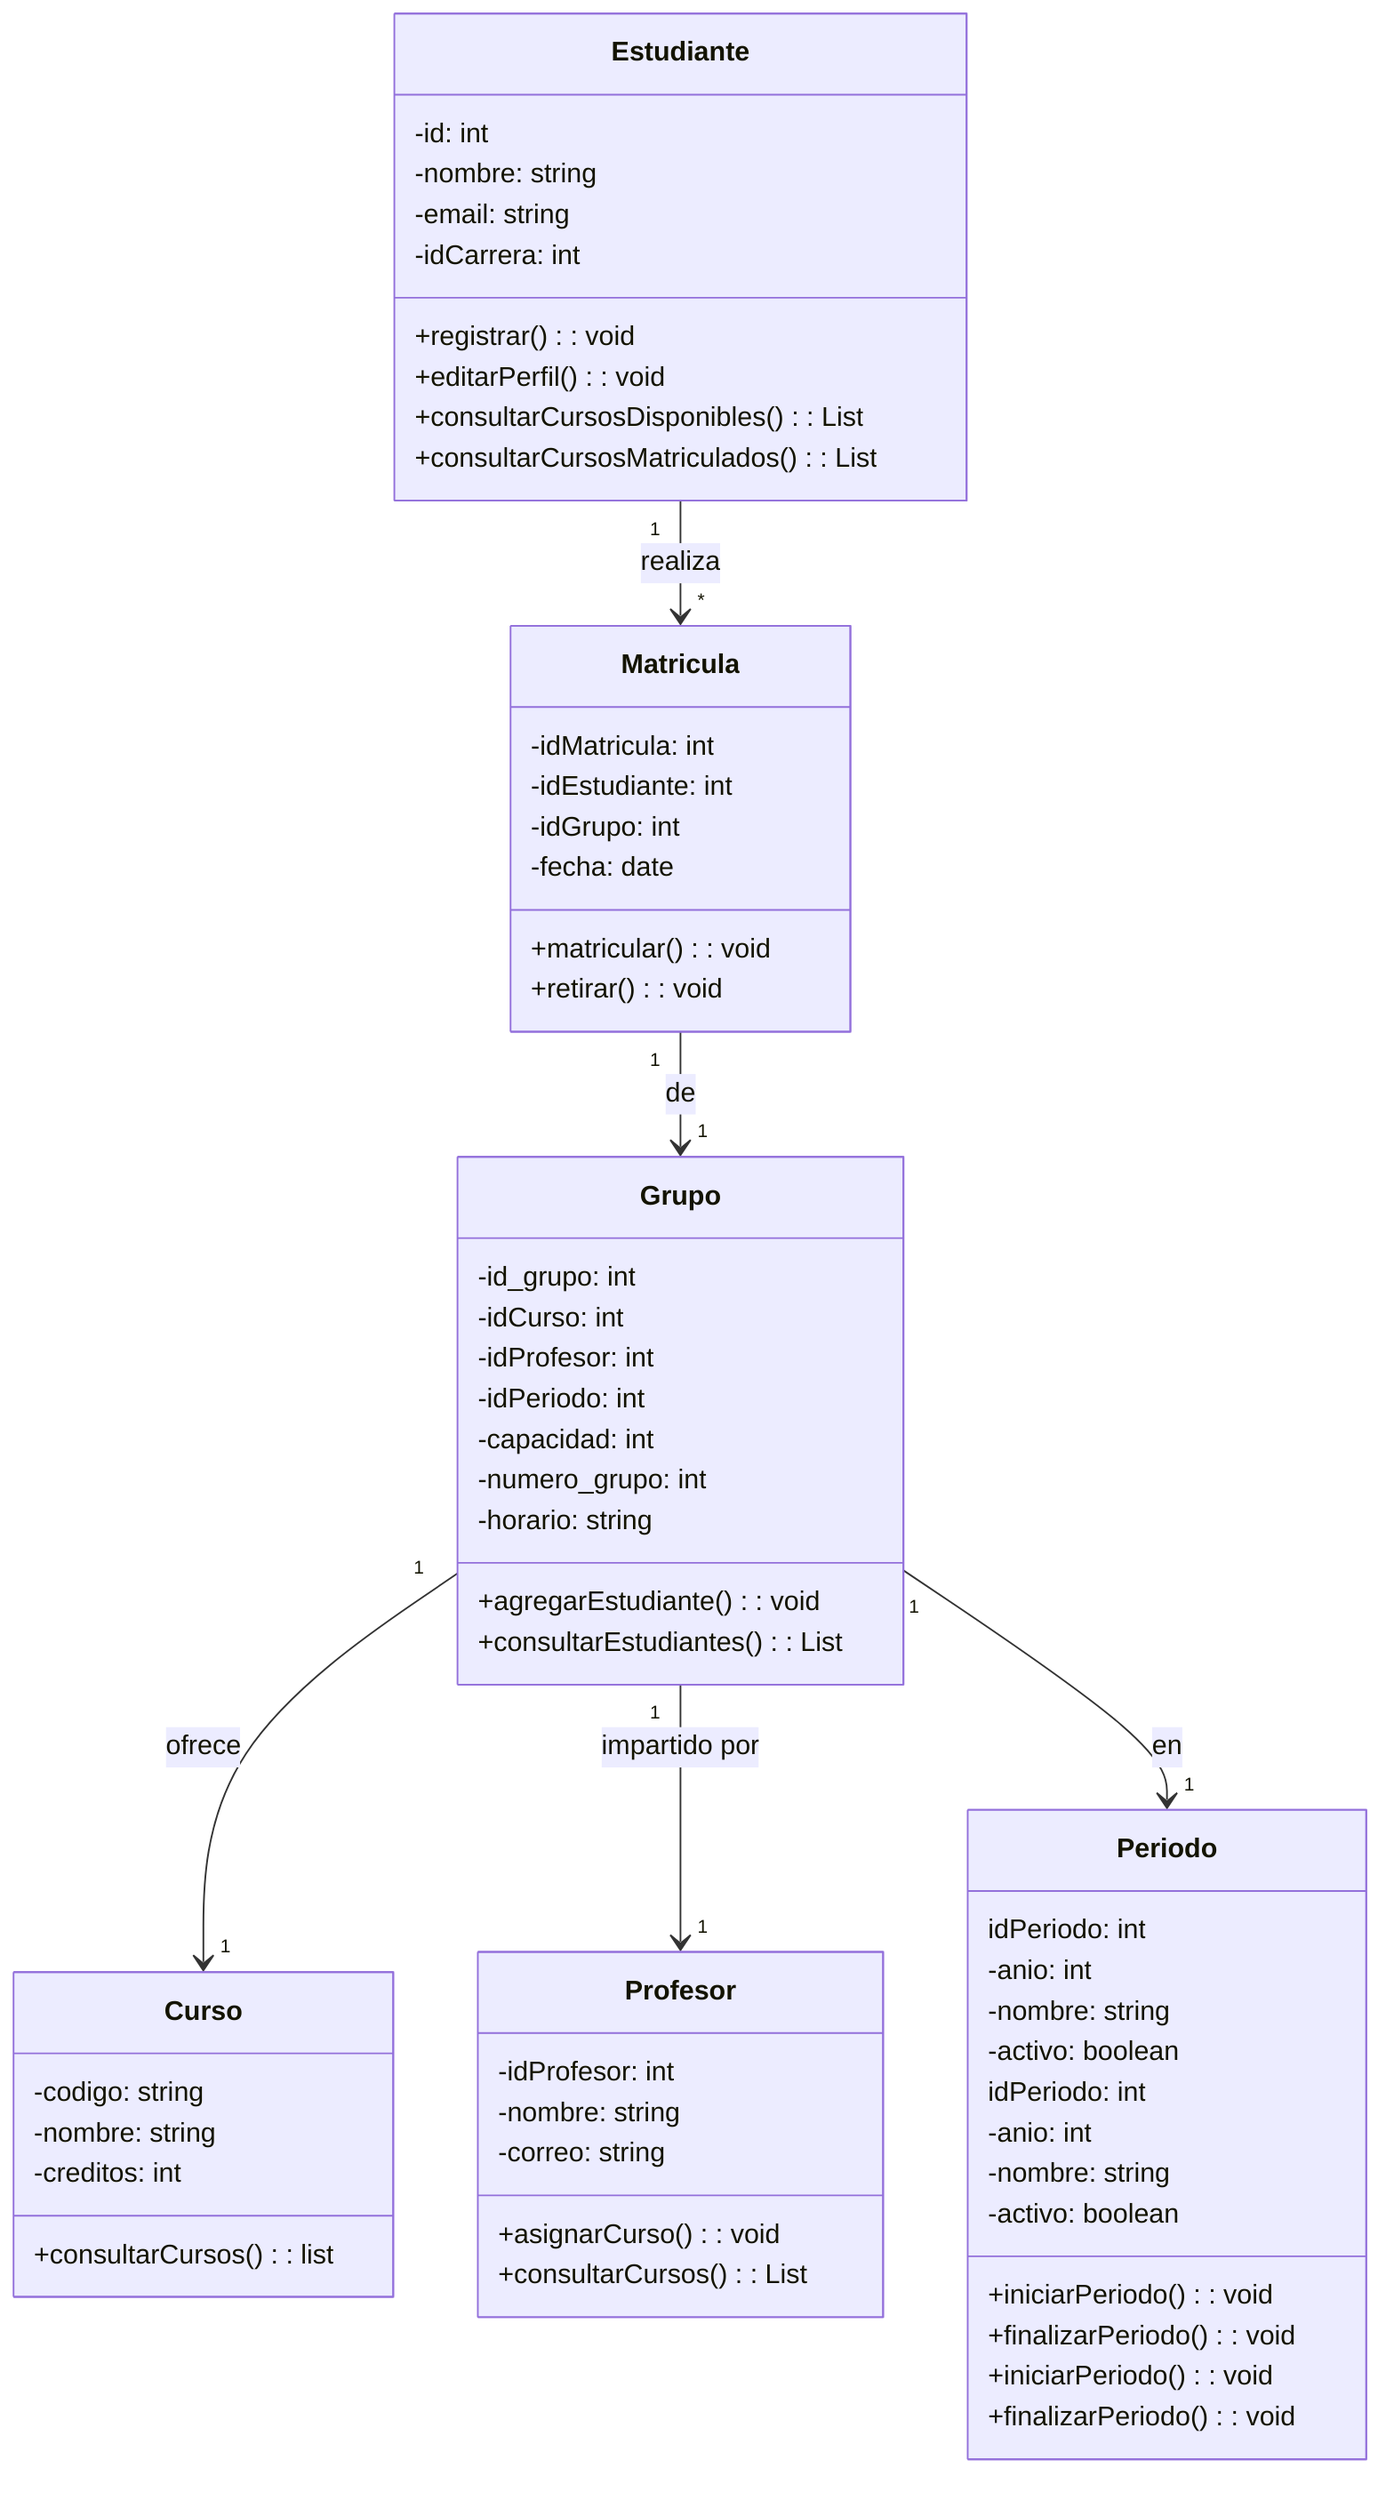 classDiagram
    class Estudiante {
        -id: int
        -nombre: string
        -email: string
        -idCarrera: int
        +registrar(): void
        +editarPerfil(): void
        +consultarCursosDisponibles(): List<Curso>
        +consultarCursosMatriculados(): List<Curso>
    }

    class Matricula {
        -idMatricula: int
        -idEstudiante: int
        -idGrupo: int
        -fecha: date
        +matricular(): void
        +retirar(): void
    }

    class Grupo {
        -id_grupo: int
        -idCurso: int
        -idProfesor: int
        -idPeriodo: int
        -capacidad: int
        -numero_grupo: int
        -horario: string
        +agregarEstudiante(): void
        +consultarEstudiantes(): List<Estudiante>
    }

    
    class Periodo {
        idPeriodo: int 
        -anio: int
        -nombre: string
        -activo: boolean
        +iniciarPeriodo(): void
        +finalizarPeriodo(): void
    }

    class Curso {
        -codigo: string
        -nombre: string
        -creditos: int
        +consultarCursos(): list<Curso>
    
    }

    class Profesor {
        -idProfesor: int
        -nombre: string
        -correo: string
        +asignarCurso(): void
        +consultarCursos(): List<Curso>
    }

    class Periodo {
        idPeriodo: int 
        -anio: int
        -nombre: string
        -activo: boolean
        +iniciarPeriodo(): void
        +finalizarPeriodo(): void
    }

    Estudiante "1" --> "*" Matricula : realiza
    Matricula "1" --> "1" Grupo : de
    Grupo "1" --> "1" Curso : ofrece
    Grupo "1" --> "1" Profesor : impartido por
    Grupo "1" --> "1" Periodo: en